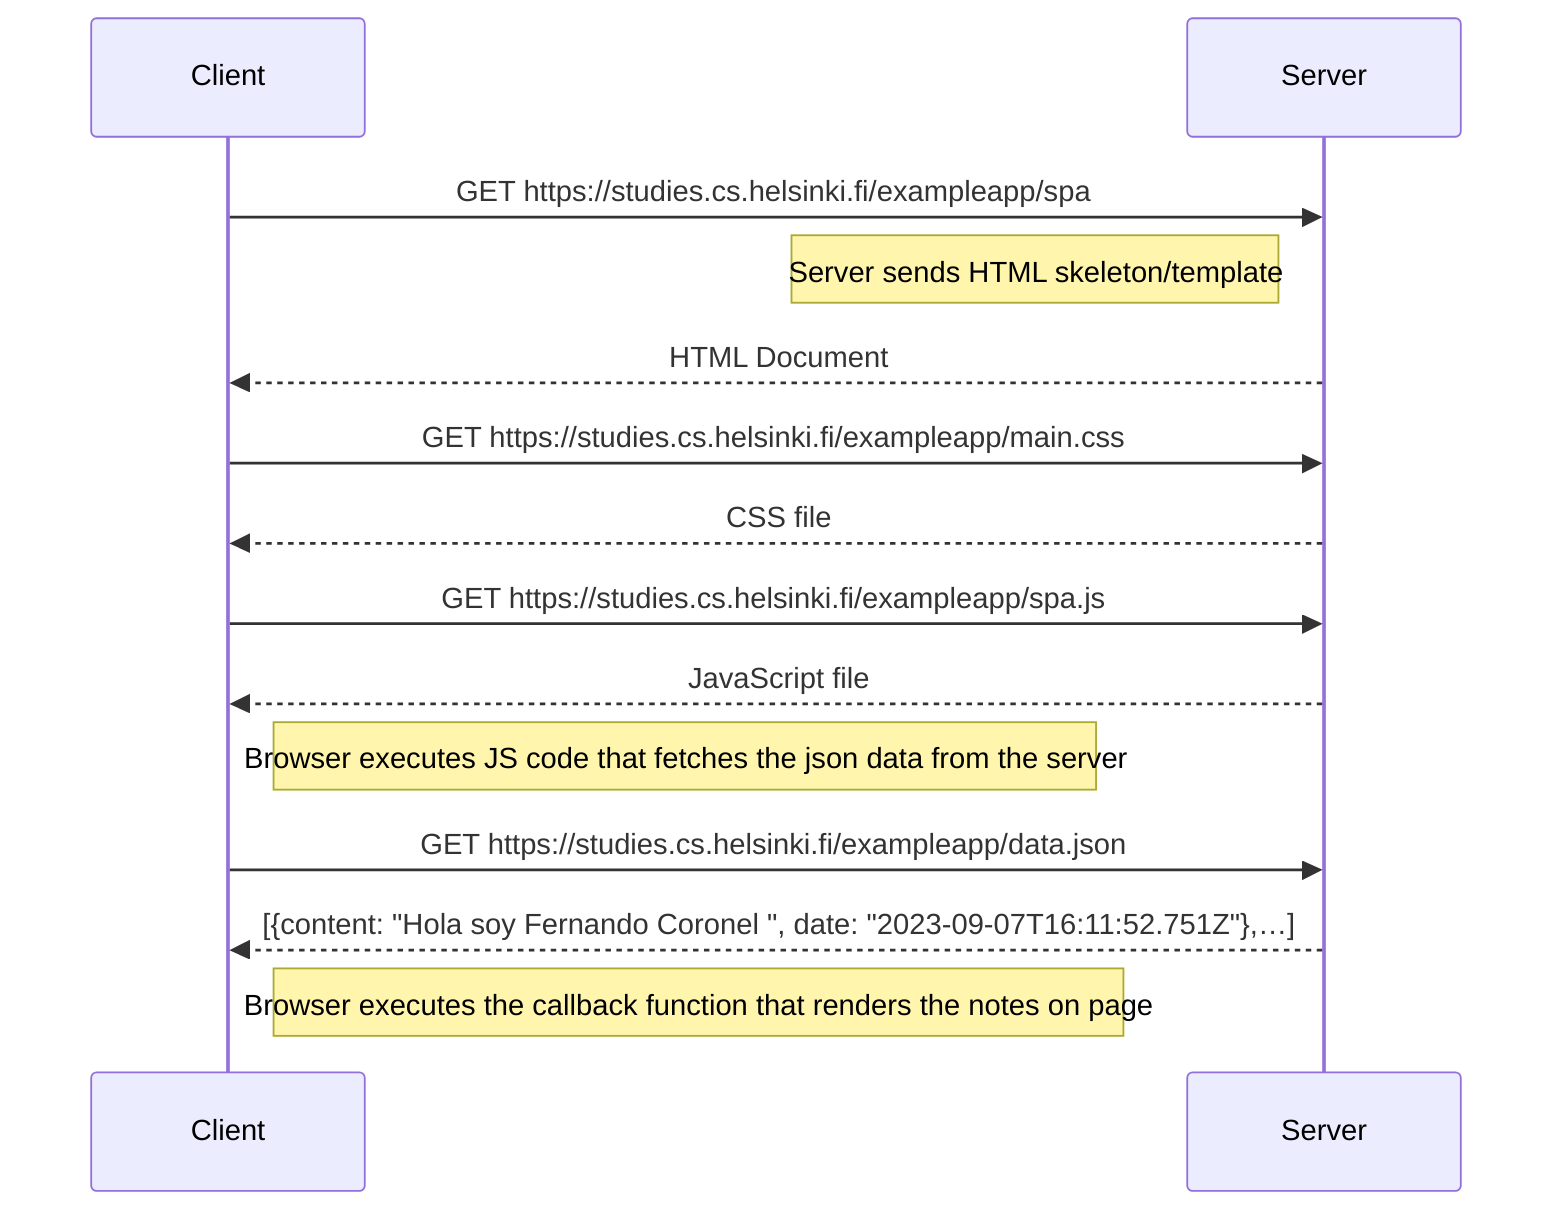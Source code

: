 sequenceDiagram
participant Client
participant Server
Client->>Server: GET https://studies.cs.helsinki.fi/exampleapp/spa
Note left of Server: Server sends HTML skeleton/template
Server-->>Client: HTML Document
Client->>Server: GET https://studies.cs.helsinki.fi/exampleapp/main.css
Server-->>Client: CSS file
Client->>Server: GET https://studies.cs.helsinki.fi/exampleapp/spa.js
Server-->>Client: JavaScript file
Note right of Client: Browser executes JS code that fetches the json data from the server
Client->>Server: GET https://studies.cs.helsinki.fi/exampleapp/data.json
Server-->>Client: [{content: "Hola soy Fernando Coronel ", date: "2023-09-07T16:11:52.751Z"},…]
Note right of Client: Browser executes the callback function that renders the notes on page